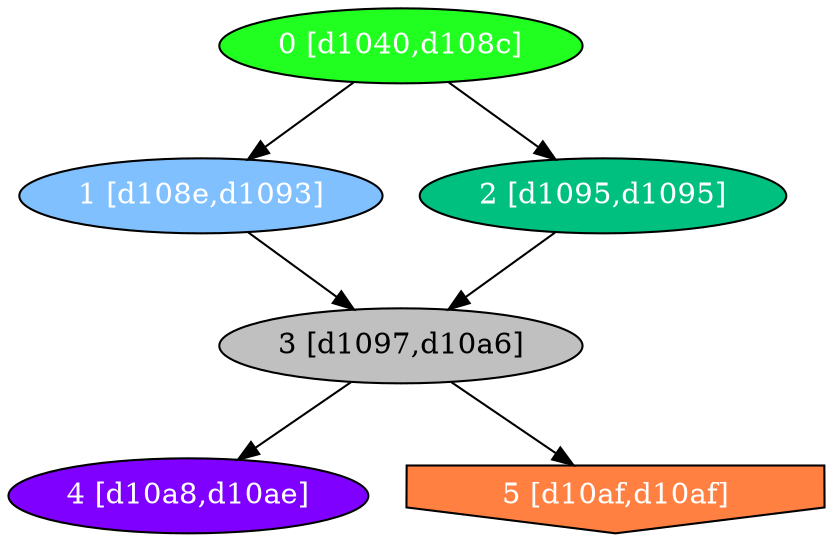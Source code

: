 diGraph libnss3{
	libnss3_0  [style=filled fillcolor="#20FF20" fontcolor="#ffffff" shape=oval label="0 [d1040,d108c]"]
	libnss3_1  [style=filled fillcolor="#80C0FF" fontcolor="#ffffff" shape=oval label="1 [d108e,d1093]"]
	libnss3_2  [style=filled fillcolor="#00C080" fontcolor="#ffffff" shape=oval label="2 [d1095,d1095]"]
	libnss3_3  [style=filled fillcolor="#C0C0C0" fontcolor="#000000" shape=oval label="3 [d1097,d10a6]"]
	libnss3_4  [style=filled fillcolor="#8000FF" fontcolor="#ffffff" shape=oval label="4 [d10a8,d10ae]"]
	libnss3_5  [style=filled fillcolor="#FF8040" fontcolor="#ffffff" shape=invhouse label="5 [d10af,d10af]"]

	libnss3_0 -> libnss3_1
	libnss3_0 -> libnss3_2
	libnss3_1 -> libnss3_3
	libnss3_2 -> libnss3_3
	libnss3_3 -> libnss3_4
	libnss3_3 -> libnss3_5
}